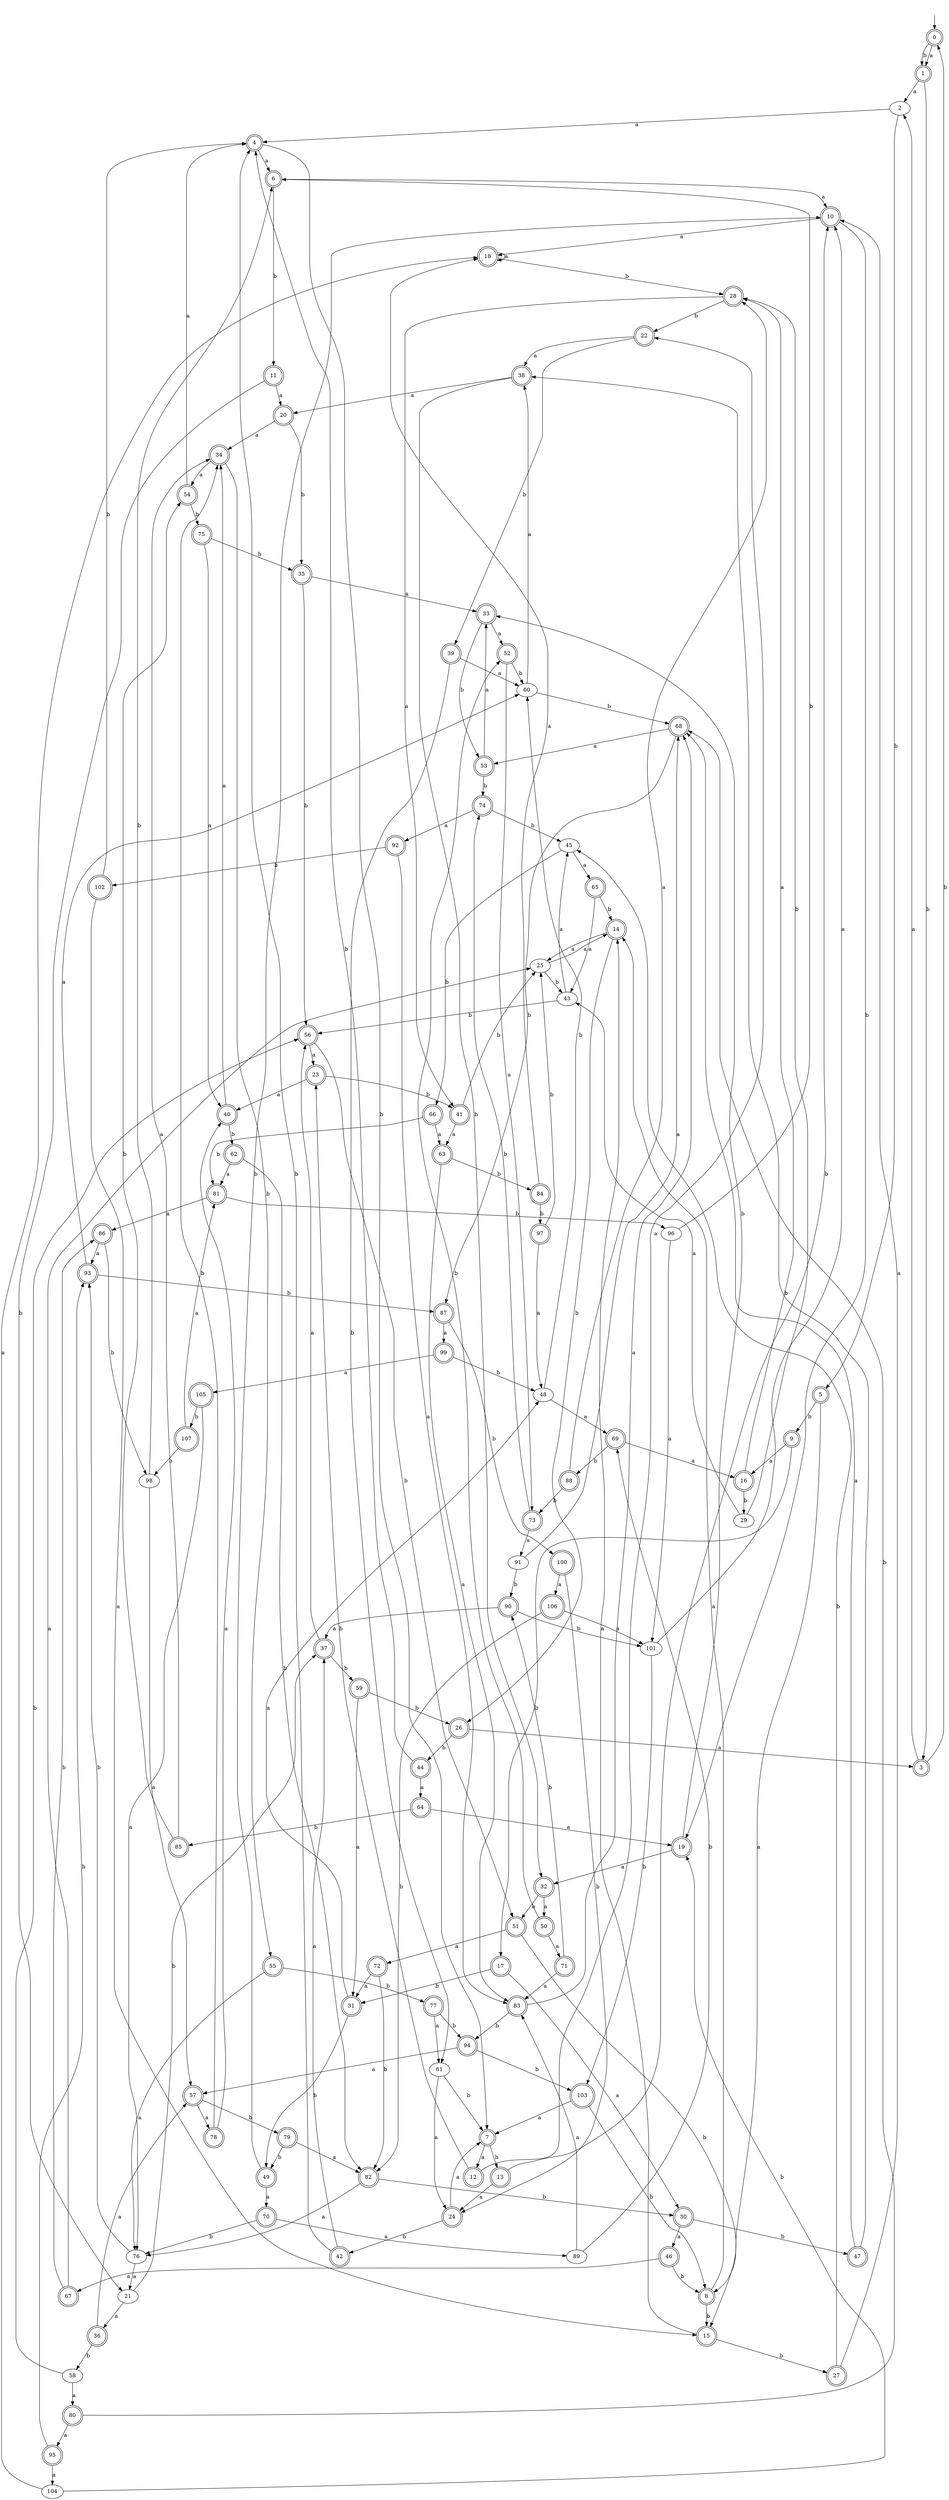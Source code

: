 digraph RandomDFA {
  __start0 [label="", shape=none];
  __start0 -> 0 [label=""];
  0 [shape=circle] [shape=doublecircle]
  0 -> 1 [label="a"]
  0 -> 1 [label="b"]
  1 [shape=doublecircle]
  1 -> 2 [label="a"]
  1 -> 3 [label="b"]
  2
  2 -> 4 [label="a"]
  2 -> 5 [label="b"]
  3 [shape=doublecircle]
  3 -> 2 [label="a"]
  3 -> 0 [label="b"]
  4 [shape=doublecircle]
  4 -> 6 [label="a"]
  4 -> 7 [label="b"]
  5 [shape=doublecircle]
  5 -> 8 [label="a"]
  5 -> 9 [label="b"]
  6 [shape=doublecircle]
  6 -> 10 [label="a"]
  6 -> 11 [label="b"]
  7 [shape=doublecircle]
  7 -> 12 [label="a"]
  7 -> 13 [label="b"]
  8 [shape=doublecircle]
  8 -> 14 [label="a"]
  8 -> 15 [label="b"]
  9 [shape=doublecircle]
  9 -> 16 [label="a"]
  9 -> 17 [label="b"]
  10 [shape=doublecircle]
  10 -> 18 [label="a"]
  10 -> 19 [label="b"]
  11 [shape=doublecircle]
  11 -> 20 [label="a"]
  11 -> 21 [label="b"]
  12 [shape=doublecircle]
  12 -> 22 [label="a"]
  12 -> 23 [label="b"]
  13 [shape=doublecircle]
  13 -> 24 [label="a"]
  13 -> 10 [label="b"]
  14 [shape=doublecircle]
  14 -> 25 [label="a"]
  14 -> 26 [label="b"]
  15 [shape=doublecircle]
  15 -> 14 [label="a"]
  15 -> 27 [label="b"]
  16 [shape=doublecircle]
  16 -> 28 [label="a"]
  16 -> 29 [label="b"]
  17 [shape=doublecircle]
  17 -> 30 [label="a"]
  17 -> 31 [label="b"]
  18 [shape=doublecircle]
  18 -> 18 [label="a"]
  18 -> 28 [label="b"]
  19 [shape=doublecircle]
  19 -> 32 [label="a"]
  19 -> 33 [label="b"]
  20 [shape=doublecircle]
  20 -> 34 [label="a"]
  20 -> 35 [label="b"]
  21
  21 -> 36 [label="a"]
  21 -> 37 [label="b"]
  22 [shape=doublecircle]
  22 -> 38 [label="a"]
  22 -> 39 [label="b"]
  23 [shape=doublecircle]
  23 -> 40 [label="a"]
  23 -> 41 [label="b"]
  24 [shape=doublecircle]
  24 -> 7 [label="a"]
  24 -> 42 [label="b"]
  25
  25 -> 14 [label="a"]
  25 -> 43 [label="b"]
  26 [shape=doublecircle]
  26 -> 3 [label="a"]
  26 -> 44 [label="b"]
  27 [shape=doublecircle]
  27 -> 10 [label="a"]
  27 -> 45 [label="b"]
  28 [shape=doublecircle]
  28 -> 41 [label="a"]
  28 -> 22 [label="b"]
  29
  29 -> 43 [label="a"]
  29 -> 28 [label="b"]
  30 [shape=doublecircle]
  30 -> 46 [label="a"]
  30 -> 47 [label="b"]
  31 [shape=doublecircle]
  31 -> 48 [label="a"]
  31 -> 49 [label="b"]
  32 [shape=doublecircle]
  32 -> 50 [label="a"]
  32 -> 51 [label="b"]
  33 [shape=doublecircle]
  33 -> 52 [label="a"]
  33 -> 53 [label="b"]
  34 [shape=doublecircle]
  34 -> 54 [label="a"]
  34 -> 55 [label="b"]
  35 [shape=doublecircle]
  35 -> 33 [label="a"]
  35 -> 56 [label="b"]
  36 [shape=doublecircle]
  36 -> 57 [label="a"]
  36 -> 58 [label="b"]
  37 [shape=doublecircle]
  37 -> 56 [label="a"]
  37 -> 59 [label="b"]
  38 [shape=doublecircle]
  38 -> 20 [label="a"]
  38 -> 32 [label="b"]
  39 [shape=doublecircle]
  39 -> 60 [label="a"]
  39 -> 61 [label="b"]
  40 [shape=doublecircle]
  40 -> 34 [label="a"]
  40 -> 62 [label="b"]
  41 [shape=doublecircle]
  41 -> 63 [label="a"]
  41 -> 25 [label="b"]
  42 [shape=doublecircle]
  42 -> 37 [label="a"]
  42 -> 4 [label="b"]
  43
  43 -> 45 [label="a"]
  43 -> 56 [label="b"]
  44 [shape=doublecircle]
  44 -> 64 [label="a"]
  44 -> 4 [label="b"]
  45
  45 -> 65 [label="a"]
  45 -> 66 [label="b"]
  46 [shape=doublecircle]
  46 -> 67 [label="a"]
  46 -> 8 [label="b"]
  47 [shape=doublecircle]
  47 -> 68 [label="a"]
  47 -> 38 [label="b"]
  48
  48 -> 69 [label="a"]
  48 -> 60 [label="b"]
  49 [shape=doublecircle]
  49 -> 70 [label="a"]
  49 -> 10 [label="b"]
  50 [shape=doublecircle]
  50 -> 71 [label="a"]
  50 -> 52 [label="b"]
  51 [shape=doublecircle]
  51 -> 72 [label="a"]
  51 -> 15 [label="b"]
  52 [shape=doublecircle]
  52 -> 73 [label="a"]
  52 -> 60 [label="b"]
  53 [shape=doublecircle]
  53 -> 33 [label="a"]
  53 -> 74 [label="b"]
  54 [shape=doublecircle]
  54 -> 4 [label="a"]
  54 -> 75 [label="b"]
  55 [shape=doublecircle]
  55 -> 76 [label="a"]
  55 -> 77 [label="b"]
  56 [shape=doublecircle]
  56 -> 23 [label="a"]
  56 -> 51 [label="b"]
  57 [shape=doublecircle]
  57 -> 78 [label="a"]
  57 -> 79 [label="b"]
  58
  58 -> 80 [label="a"]
  58 -> 56 [label="b"]
  59 [shape=doublecircle]
  59 -> 31 [label="a"]
  59 -> 26 [label="b"]
  60
  60 -> 38 [label="a"]
  60 -> 68 [label="b"]
  61
  61 -> 24 [label="a"]
  61 -> 7 [label="b"]
  62 [shape=doublecircle]
  62 -> 81 [label="a"]
  62 -> 82 [label="b"]
  63 [shape=doublecircle]
  63 -> 83 [label="a"]
  63 -> 84 [label="b"]
  64 [shape=doublecircle]
  64 -> 19 [label="a"]
  64 -> 85 [label="b"]
  65 [shape=doublecircle]
  65 -> 43 [label="a"]
  65 -> 14 [label="b"]
  66 [shape=doublecircle]
  66 -> 63 [label="a"]
  66 -> 81 [label="b"]
  67 [shape=doublecircle]
  67 -> 25 [label="a"]
  67 -> 86 [label="b"]
  68 [shape=doublecircle]
  68 -> 53 [label="a"]
  68 -> 87 [label="b"]
  69 [shape=doublecircle]
  69 -> 16 [label="a"]
  69 -> 88 [label="b"]
  70 [shape=doublecircle]
  70 -> 89 [label="a"]
  70 -> 76 [label="b"]
  71 [shape=doublecircle]
  71 -> 83 [label="a"]
  71 -> 90 [label="b"]
  72 [shape=doublecircle]
  72 -> 31 [label="a"]
  72 -> 82 [label="b"]
  73 [shape=doublecircle]
  73 -> 91 [label="a"]
  73 -> 74 [label="b"]
  74 [shape=doublecircle]
  74 -> 92 [label="a"]
  74 -> 45 [label="b"]
  75 [shape=doublecircle]
  75 -> 40 [label="a"]
  75 -> 35 [label="b"]
  76
  76 -> 21 [label="a"]
  76 -> 93 [label="b"]
  77 [shape=doublecircle]
  77 -> 61 [label="a"]
  77 -> 94 [label="b"]
  78 [shape=doublecircle]
  78 -> 40 [label="a"]
  78 -> 34 [label="b"]
  79 [shape=doublecircle]
  79 -> 82 [label="a"]
  79 -> 49 [label="b"]
  80 [shape=doublecircle]
  80 -> 95 [label="a"]
  80 -> 68 [label="b"]
  81 [shape=doublecircle]
  81 -> 86 [label="a"]
  81 -> 96 [label="b"]
  82 [shape=doublecircle]
  82 -> 76 [label="a"]
  82 -> 30 [label="b"]
  83 [shape=doublecircle]
  83 -> 68 [label="a"]
  83 -> 94 [label="b"]
  84 [shape=doublecircle]
  84 -> 18 [label="a"]
  84 -> 97 [label="b"]
  85 [shape=doublecircle]
  85 -> 34 [label="a"]
  85 -> 54 [label="b"]
  86 [shape=doublecircle]
  86 -> 93 [label="a"]
  86 -> 98 [label="b"]
  87 [shape=doublecircle]
  87 -> 99 [label="a"]
  87 -> 100 [label="b"]
  88 [shape=doublecircle]
  88 -> 28 [label="a"]
  88 -> 73 [label="b"]
  89
  89 -> 83 [label="a"]
  89 -> 69 [label="b"]
  90 [shape=doublecircle]
  90 -> 37 [label="a"]
  90 -> 101 [label="b"]
  91
  91 -> 68 [label="a"]
  91 -> 90 [label="b"]
  92 [shape=doublecircle]
  92 -> 83 [label="a"]
  92 -> 102 [label="b"]
  93 [shape=doublecircle]
  93 -> 60 [label="a"]
  93 -> 87 [label="b"]
  94 [shape=doublecircle]
  94 -> 57 [label="a"]
  94 -> 103 [label="b"]
  95 [shape=doublecircle]
  95 -> 104 [label="a"]
  95 -> 93 [label="b"]
  96
  96 -> 101 [label="a"]
  96 -> 6 [label="b"]
  97 [shape=doublecircle]
  97 -> 48 [label="a"]
  97 -> 25 [label="b"]
  98
  98 -> 57 [label="a"]
  98 -> 6 [label="b"]
  99 [shape=doublecircle]
  99 -> 105 [label="a"]
  99 -> 48 [label="b"]
  100 [shape=doublecircle]
  100 -> 106 [label="a"]
  100 -> 24 [label="b"]
  101
  101 -> 10 [label="a"]
  101 -> 103 [label="b"]
  102 [shape=doublecircle]
  102 -> 15 [label="a"]
  102 -> 4 [label="b"]
  103 [shape=doublecircle]
  103 -> 7 [label="a"]
  103 -> 8 [label="b"]
  104
  104 -> 18 [label="a"]
  104 -> 19 [label="b"]
  105 [shape=doublecircle]
  105 -> 76 [label="a"]
  105 -> 107 [label="b"]
  106 [shape=doublecircle]
  106 -> 101 [label="a"]
  106 -> 82 [label="b"]
  107 [shape=doublecircle]
  107 -> 81 [label="a"]
  107 -> 98 [label="b"]
}

